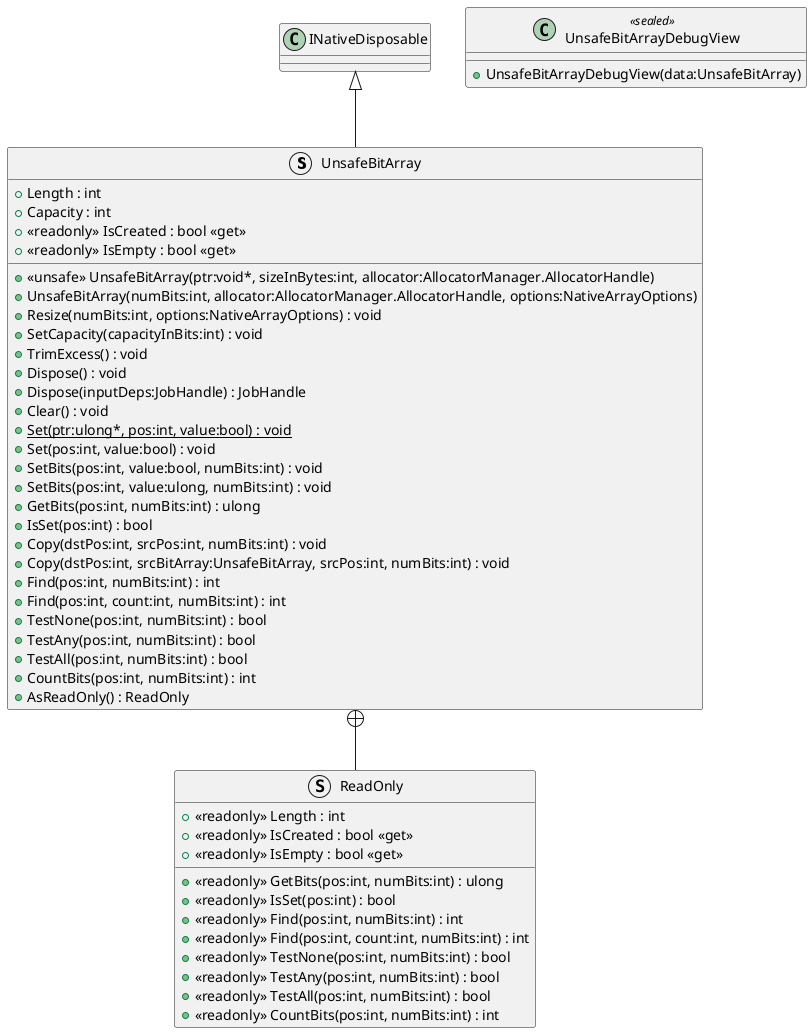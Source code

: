@startuml
struct UnsafeBitArray {
    + Length : int
    + Capacity : int
    + <<unsafe>> UnsafeBitArray(ptr:void*, sizeInBytes:int, allocator:AllocatorManager.AllocatorHandle)
    + UnsafeBitArray(numBits:int, allocator:AllocatorManager.AllocatorHandle, options:NativeArrayOptions)
    + <<readonly>> IsCreated : bool <<get>>
    + <<readonly>> IsEmpty : bool <<get>>
    + Resize(numBits:int, options:NativeArrayOptions) : void
    + SetCapacity(capacityInBits:int) : void
    + TrimExcess() : void
    + Dispose() : void
    + Dispose(inputDeps:JobHandle) : JobHandle
    + Clear() : void
    + {static} Set(ptr:ulong*, pos:int, value:bool) : void
    + Set(pos:int, value:bool) : void
    + SetBits(pos:int, value:bool, numBits:int) : void
    + SetBits(pos:int, value:ulong, numBits:int) : void
    + GetBits(pos:int, numBits:int) : ulong
    + IsSet(pos:int) : bool
    + Copy(dstPos:int, srcPos:int, numBits:int) : void
    + Copy(dstPos:int, srcBitArray:UnsafeBitArray, srcPos:int, numBits:int) : void
    + Find(pos:int, numBits:int) : int
    + Find(pos:int, count:int, numBits:int) : int
    + TestNone(pos:int, numBits:int) : bool
    + TestAny(pos:int, numBits:int) : bool
    + TestAll(pos:int, numBits:int) : bool
    + CountBits(pos:int, numBits:int) : int
    + AsReadOnly() : ReadOnly
}
class UnsafeBitArrayDebugView <<sealed>> {
    + UnsafeBitArrayDebugView(data:UnsafeBitArray)
}
struct ReadOnly {
    + <<readonly>> Length : int
    + <<readonly>> IsCreated : bool <<get>>
    + <<readonly>> IsEmpty : bool <<get>>
    + <<readonly>> GetBits(pos:int, numBits:int) : ulong
    + <<readonly>> IsSet(pos:int) : bool
    + <<readonly>> Find(pos:int, numBits:int) : int
    + <<readonly>> Find(pos:int, count:int, numBits:int) : int
    + <<readonly>> TestNone(pos:int, numBits:int) : bool
    + <<readonly>> TestAny(pos:int, numBits:int) : bool
    + <<readonly>> TestAll(pos:int, numBits:int) : bool
    + <<readonly>> CountBits(pos:int, numBits:int) : int
}
INativeDisposable <|-- UnsafeBitArray
UnsafeBitArray +-- ReadOnly
@enduml
